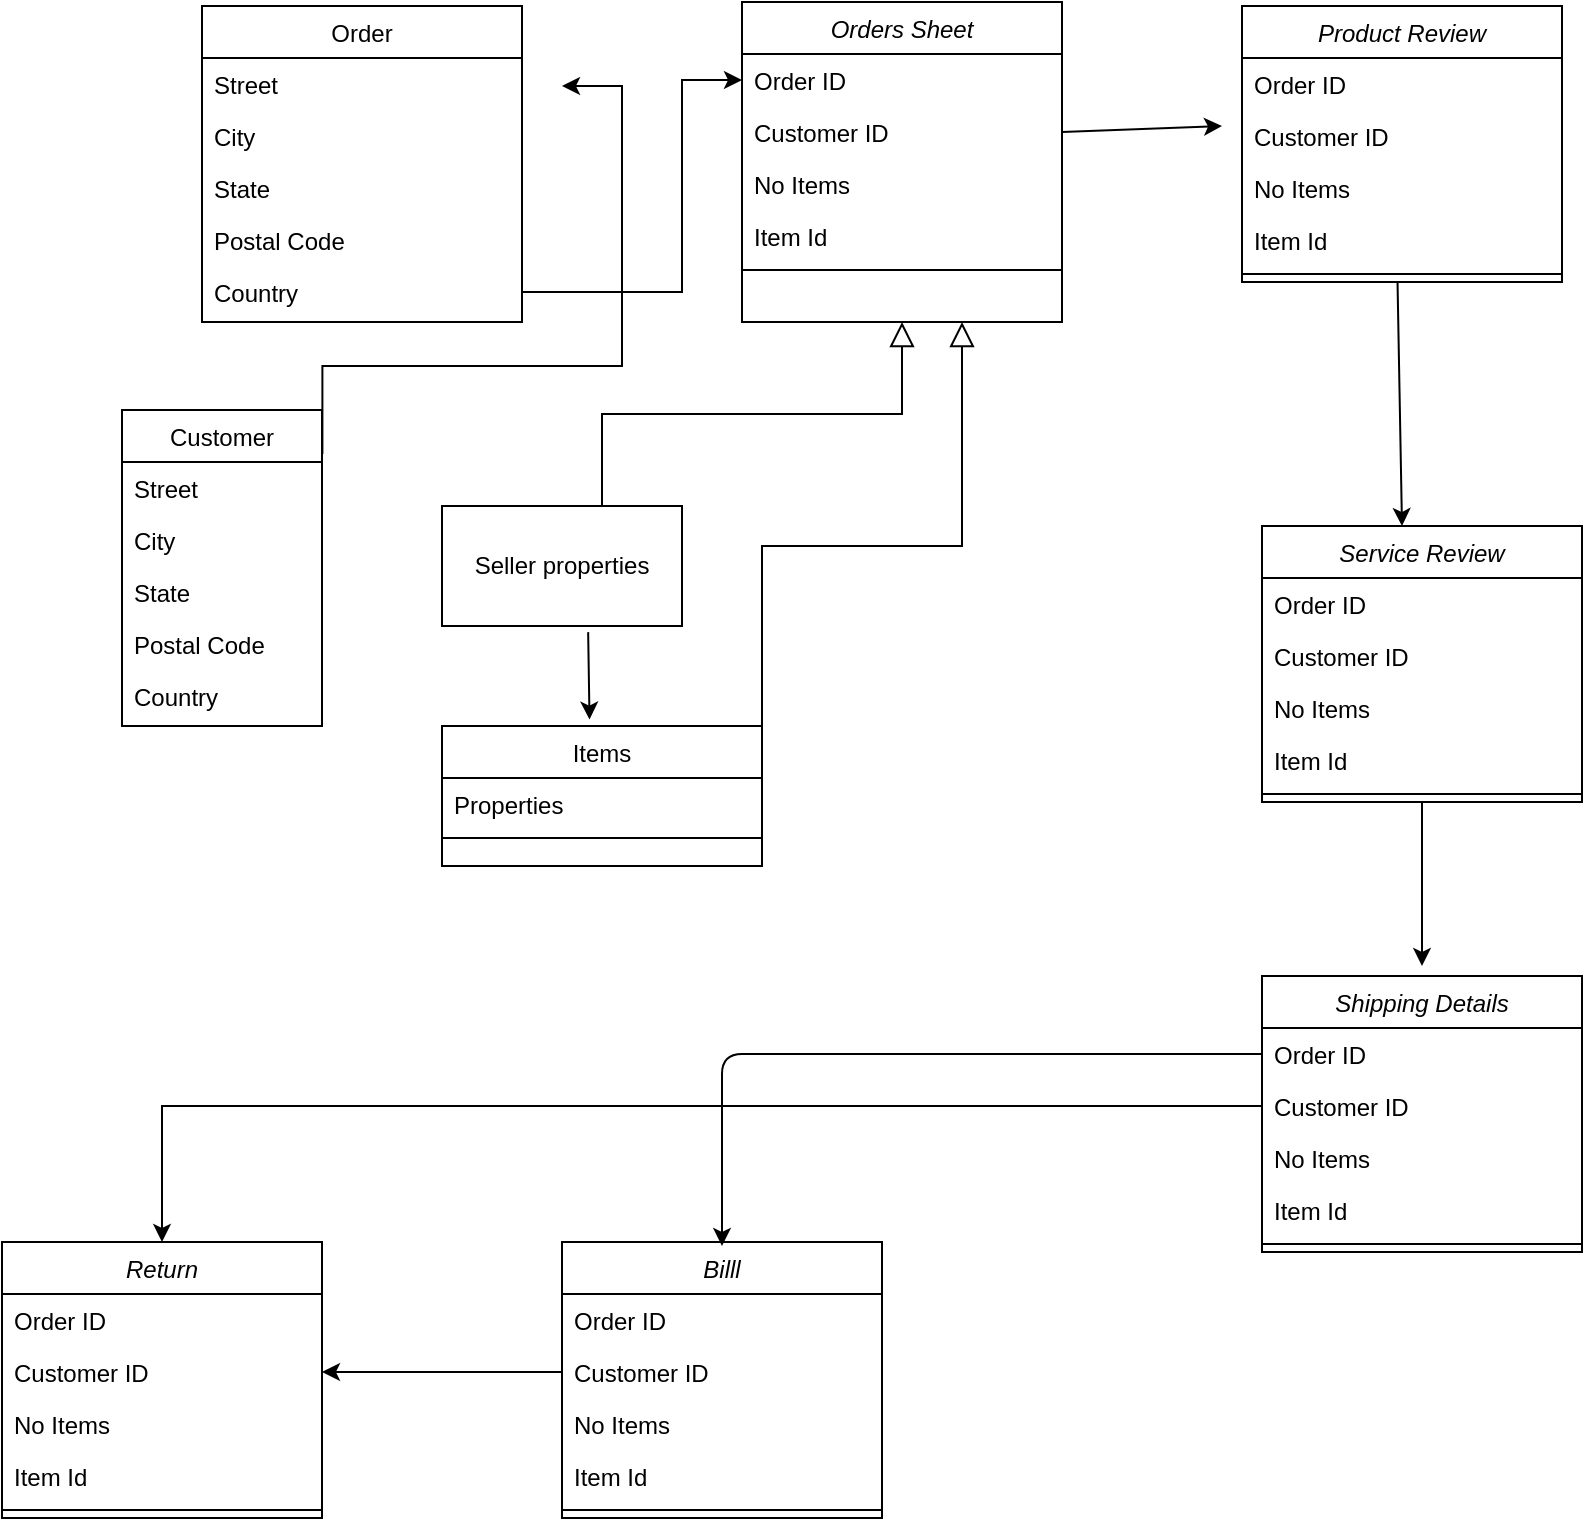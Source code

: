 <mxfile version="14.8.0" type="github">
  <diagram id="C5RBs43oDa-KdzZeNtuy" name="Page-1">
    <mxGraphModel dx="1804" dy="513" grid="1" gridSize="10" guides="1" tooltips="1" connect="1" arrows="1" fold="1" page="1" pageScale="1" pageWidth="827" pageHeight="1169" math="0" shadow="0">
      <root>
        <mxCell id="WIyWlLk6GJQsqaUBKTNV-0" />
        <mxCell id="WIyWlLk6GJQsqaUBKTNV-1" parent="WIyWlLk6GJQsqaUBKTNV-0" />
        <mxCell id="zkfFHV4jXpPFQw0GAbJ--0" value="Orders Sheet" style="swimlane;fontStyle=2;align=center;verticalAlign=top;childLayout=stackLayout;horizontal=1;startSize=26;horizontalStack=0;resizeParent=1;resizeLast=0;collapsible=1;marginBottom=0;rounded=0;shadow=0;strokeWidth=1;" parent="WIyWlLk6GJQsqaUBKTNV-1" vertex="1">
          <mxGeometry x="270" y="98" width="160" height="160" as="geometry">
            <mxRectangle x="230" y="140" width="160" height="26" as="alternateBounds" />
          </mxGeometry>
        </mxCell>
        <mxCell id="zkfFHV4jXpPFQw0GAbJ--1" value="Order ID" style="text;align=left;verticalAlign=top;spacingLeft=4;spacingRight=4;overflow=hidden;rotatable=0;points=[[0,0.5],[1,0.5]];portConstraint=eastwest;" parent="zkfFHV4jXpPFQw0GAbJ--0" vertex="1">
          <mxGeometry y="26" width="160" height="26" as="geometry" />
        </mxCell>
        <mxCell id="zkfFHV4jXpPFQw0GAbJ--2" value="Customer ID " style="text;align=left;verticalAlign=top;spacingLeft=4;spacingRight=4;overflow=hidden;rotatable=0;points=[[0,0.5],[1,0.5]];portConstraint=eastwest;rounded=0;shadow=0;html=0;" parent="zkfFHV4jXpPFQw0GAbJ--0" vertex="1">
          <mxGeometry y="52" width="160" height="26" as="geometry" />
        </mxCell>
        <mxCell id="zkfFHV4jXpPFQw0GAbJ--5" value="No Items" style="text;align=left;verticalAlign=top;spacingLeft=4;spacingRight=4;overflow=hidden;rotatable=0;points=[[0,0.5],[1,0.5]];portConstraint=eastwest;" parent="zkfFHV4jXpPFQw0GAbJ--0" vertex="1">
          <mxGeometry y="78" width="160" height="26" as="geometry" />
        </mxCell>
        <mxCell id="zkfFHV4jXpPFQw0GAbJ--3" value="Item Id " style="text;align=left;verticalAlign=top;spacingLeft=4;spacingRight=4;overflow=hidden;rotatable=0;points=[[0,0.5],[1,0.5]];portConstraint=eastwest;rounded=0;shadow=0;html=0;" parent="zkfFHV4jXpPFQw0GAbJ--0" vertex="1">
          <mxGeometry y="104" width="160" height="26" as="geometry" />
        </mxCell>
        <mxCell id="zkfFHV4jXpPFQw0GAbJ--4" value="" style="line;html=1;strokeWidth=1;align=left;verticalAlign=middle;spacingTop=-1;spacingLeft=3;spacingRight=3;rotatable=0;labelPosition=right;points=[];portConstraint=eastwest;" parent="zkfFHV4jXpPFQw0GAbJ--0" vertex="1">
          <mxGeometry y="130" width="160" height="8" as="geometry" />
        </mxCell>
        <mxCell id="zkfFHV4jXpPFQw0GAbJ--12" value="" style="endArrow=block;endSize=10;endFill=0;shadow=0;strokeWidth=1;rounded=0;edgeStyle=elbowEdgeStyle;elbow=vertical;" parent="WIyWlLk6GJQsqaUBKTNV-1" target="zkfFHV4jXpPFQw0GAbJ--0" edge="1">
          <mxGeometry width="160" relative="1" as="geometry">
            <mxPoint x="200" y="350" as="sourcePoint" />
            <mxPoint x="200" y="203" as="targetPoint" />
          </mxGeometry>
        </mxCell>
        <mxCell id="zkfFHV4jXpPFQw0GAbJ--13" value="Items" style="swimlane;fontStyle=0;align=center;verticalAlign=top;childLayout=stackLayout;horizontal=1;startSize=26;horizontalStack=0;resizeParent=1;resizeLast=0;collapsible=1;marginBottom=0;rounded=0;shadow=0;strokeWidth=1;" parent="WIyWlLk6GJQsqaUBKTNV-1" vertex="1">
          <mxGeometry x="120" y="460" width="160" height="70" as="geometry">
            <mxRectangle x="340" y="380" width="170" height="26" as="alternateBounds" />
          </mxGeometry>
        </mxCell>
        <mxCell id="zkfFHV4jXpPFQw0GAbJ--14" value="Properties" style="text;align=left;verticalAlign=top;spacingLeft=4;spacingRight=4;overflow=hidden;rotatable=0;points=[[0,0.5],[1,0.5]];portConstraint=eastwest;" parent="zkfFHV4jXpPFQw0GAbJ--13" vertex="1">
          <mxGeometry y="26" width="160" height="26" as="geometry" />
        </mxCell>
        <mxCell id="zkfFHV4jXpPFQw0GAbJ--15" value="" style="line;html=1;strokeWidth=1;align=left;verticalAlign=middle;spacingTop=-1;spacingLeft=3;spacingRight=3;rotatable=0;labelPosition=right;points=[];portConstraint=eastwest;" parent="zkfFHV4jXpPFQw0GAbJ--13" vertex="1">
          <mxGeometry y="52" width="160" height="8" as="geometry" />
        </mxCell>
        <mxCell id="zkfFHV4jXpPFQw0GAbJ--16" value="" style="endArrow=block;endSize=10;endFill=0;shadow=0;strokeWidth=1;rounded=0;edgeStyle=elbowEdgeStyle;elbow=vertical;exitX=1;exitY=0.25;exitDx=0;exitDy=0;" parent="WIyWlLk6GJQsqaUBKTNV-1" source="zkfFHV4jXpPFQw0GAbJ--13" target="zkfFHV4jXpPFQw0GAbJ--0" edge="1">
          <mxGeometry width="160" relative="1" as="geometry">
            <mxPoint x="310" y="470" as="sourcePoint" />
            <mxPoint x="310" y="271" as="targetPoint" />
            <Array as="points">
              <mxPoint x="380" y="370" />
              <mxPoint x="340" y="400" />
              <mxPoint x="320" y="420" />
              <mxPoint x="300" y="300" />
            </Array>
          </mxGeometry>
        </mxCell>
        <mxCell id="zkfFHV4jXpPFQw0GAbJ--17" value="Order" style="swimlane;fontStyle=0;align=center;verticalAlign=top;childLayout=stackLayout;horizontal=1;startSize=26;horizontalStack=0;resizeParent=1;resizeLast=0;collapsible=1;marginBottom=0;rounded=0;shadow=0;strokeWidth=1;" parent="WIyWlLk6GJQsqaUBKTNV-1" vertex="1">
          <mxGeometry y="100" width="160" height="158" as="geometry">
            <mxRectangle x="550" y="140" width="160" height="26" as="alternateBounds" />
          </mxGeometry>
        </mxCell>
        <mxCell id="zkfFHV4jXpPFQw0GAbJ--18" value="Street" style="text;align=left;verticalAlign=top;spacingLeft=4;spacingRight=4;overflow=hidden;rotatable=0;points=[[0,0.5],[1,0.5]];portConstraint=eastwest;" parent="zkfFHV4jXpPFQw0GAbJ--17" vertex="1">
          <mxGeometry y="26" width="160" height="26" as="geometry" />
        </mxCell>
        <mxCell id="zkfFHV4jXpPFQw0GAbJ--19" value="City" style="text;align=left;verticalAlign=top;spacingLeft=4;spacingRight=4;overflow=hidden;rotatable=0;points=[[0,0.5],[1,0.5]];portConstraint=eastwest;rounded=0;shadow=0;html=0;" parent="zkfFHV4jXpPFQw0GAbJ--17" vertex="1">
          <mxGeometry y="52" width="160" height="26" as="geometry" />
        </mxCell>
        <mxCell id="zkfFHV4jXpPFQw0GAbJ--20" value="State" style="text;align=left;verticalAlign=top;spacingLeft=4;spacingRight=4;overflow=hidden;rotatable=0;points=[[0,0.5],[1,0.5]];portConstraint=eastwest;rounded=0;shadow=0;html=0;" parent="zkfFHV4jXpPFQw0GAbJ--17" vertex="1">
          <mxGeometry y="78" width="160" height="26" as="geometry" />
        </mxCell>
        <mxCell id="zkfFHV4jXpPFQw0GAbJ--21" value="Postal Code" style="text;align=left;verticalAlign=top;spacingLeft=4;spacingRight=4;overflow=hidden;rotatable=0;points=[[0,0.5],[1,0.5]];portConstraint=eastwest;rounded=0;shadow=0;html=0;" parent="zkfFHV4jXpPFQw0GAbJ--17" vertex="1">
          <mxGeometry y="104" width="160" height="26" as="geometry" />
        </mxCell>
        <mxCell id="zkfFHV4jXpPFQw0GAbJ--22" value="Country" style="text;align=left;verticalAlign=top;spacingLeft=4;spacingRight=4;overflow=hidden;rotatable=0;points=[[0,0.5],[1,0.5]];portConstraint=eastwest;rounded=0;shadow=0;html=0;" parent="zkfFHV4jXpPFQw0GAbJ--17" vertex="1">
          <mxGeometry y="130" width="160" height="26" as="geometry" />
        </mxCell>
        <mxCell id="f4nfNgERiqZQHugrfdhW-0" value="Seller properties" style="rounded=0;whiteSpace=wrap;html=1;" parent="WIyWlLk6GJQsqaUBKTNV-1" vertex="1">
          <mxGeometry x="120" y="350" width="120" height="60" as="geometry" />
        </mxCell>
        <mxCell id="f4nfNgERiqZQHugrfdhW-3" value="" style="edgeStyle=orthogonalEdgeStyle;rounded=0;orthogonalLoop=1;jettySize=auto;html=1;" parent="WIyWlLk6GJQsqaUBKTNV-1" source="zkfFHV4jXpPFQw0GAbJ--22" target="zkfFHV4jXpPFQw0GAbJ--1" edge="1">
          <mxGeometry relative="1" as="geometry">
            <mxPoint x="260" y="140" as="targetPoint" />
            <Array as="points">
              <mxPoint x="240" y="243" />
              <mxPoint x="240" y="137" />
            </Array>
          </mxGeometry>
        </mxCell>
        <mxCell id="f4nfNgERiqZQHugrfdhW-16" value="" style="endArrow=classic;html=1;exitX=1;exitY=0.5;exitDx=0;exitDy=0;" parent="WIyWlLk6GJQsqaUBKTNV-1" source="zkfFHV4jXpPFQw0GAbJ--2" edge="1">
          <mxGeometry width="50" height="50" relative="1" as="geometry">
            <mxPoint x="420" y="250" as="sourcePoint" />
            <mxPoint x="510" y="160" as="targetPoint" />
          </mxGeometry>
        </mxCell>
        <mxCell id="f4nfNgERiqZQHugrfdhW-17" value="Product Review" style="swimlane;fontStyle=2;align=center;verticalAlign=top;childLayout=stackLayout;horizontal=1;startSize=26;horizontalStack=0;resizeParent=1;resizeLast=0;collapsible=1;marginBottom=0;rounded=0;shadow=0;strokeWidth=1;" parent="WIyWlLk6GJQsqaUBKTNV-1" vertex="1">
          <mxGeometry x="520" y="100" width="160" height="138" as="geometry">
            <mxRectangle x="230" y="140" width="160" height="26" as="alternateBounds" />
          </mxGeometry>
        </mxCell>
        <mxCell id="f4nfNgERiqZQHugrfdhW-18" value="Order ID" style="text;align=left;verticalAlign=top;spacingLeft=4;spacingRight=4;overflow=hidden;rotatable=0;points=[[0,0.5],[1,0.5]];portConstraint=eastwest;" parent="f4nfNgERiqZQHugrfdhW-17" vertex="1">
          <mxGeometry y="26" width="160" height="26" as="geometry" />
        </mxCell>
        <mxCell id="f4nfNgERiqZQHugrfdhW-19" value="Customer ID " style="text;align=left;verticalAlign=top;spacingLeft=4;spacingRight=4;overflow=hidden;rotatable=0;points=[[0,0.5],[1,0.5]];portConstraint=eastwest;rounded=0;shadow=0;html=0;" parent="f4nfNgERiqZQHugrfdhW-17" vertex="1">
          <mxGeometry y="52" width="160" height="26" as="geometry" />
        </mxCell>
        <mxCell id="f4nfNgERiqZQHugrfdhW-20" value="No Items" style="text;align=left;verticalAlign=top;spacingLeft=4;spacingRight=4;overflow=hidden;rotatable=0;points=[[0,0.5],[1,0.5]];portConstraint=eastwest;" parent="f4nfNgERiqZQHugrfdhW-17" vertex="1">
          <mxGeometry y="78" width="160" height="26" as="geometry" />
        </mxCell>
        <mxCell id="f4nfNgERiqZQHugrfdhW-21" value="Item Id " style="text;align=left;verticalAlign=top;spacingLeft=4;spacingRight=4;overflow=hidden;rotatable=0;points=[[0,0.5],[1,0.5]];portConstraint=eastwest;rounded=0;shadow=0;html=0;" parent="f4nfNgERiqZQHugrfdhW-17" vertex="1">
          <mxGeometry y="104" width="160" height="26" as="geometry" />
        </mxCell>
        <mxCell id="f4nfNgERiqZQHugrfdhW-22" value="" style="line;html=1;strokeWidth=1;align=left;verticalAlign=middle;spacingTop=-1;spacingLeft=3;spacingRight=3;rotatable=0;labelPosition=right;points=[];portConstraint=eastwest;" parent="f4nfNgERiqZQHugrfdhW-17" vertex="1">
          <mxGeometry y="130" width="160" height="8" as="geometry" />
        </mxCell>
        <mxCell id="f4nfNgERiqZQHugrfdhW-24" value="Service Review" style="swimlane;fontStyle=2;align=center;verticalAlign=top;childLayout=stackLayout;horizontal=1;startSize=26;horizontalStack=0;resizeParent=1;resizeLast=0;collapsible=1;marginBottom=0;rounded=0;shadow=0;strokeWidth=1;" parent="WIyWlLk6GJQsqaUBKTNV-1" vertex="1">
          <mxGeometry x="530" y="360" width="160" height="138" as="geometry">
            <mxRectangle x="230" y="140" width="160" height="26" as="alternateBounds" />
          </mxGeometry>
        </mxCell>
        <mxCell id="f4nfNgERiqZQHugrfdhW-25" value="Order ID" style="text;align=left;verticalAlign=top;spacingLeft=4;spacingRight=4;overflow=hidden;rotatable=0;points=[[0,0.5],[1,0.5]];portConstraint=eastwest;" parent="f4nfNgERiqZQHugrfdhW-24" vertex="1">
          <mxGeometry y="26" width="160" height="26" as="geometry" />
        </mxCell>
        <mxCell id="f4nfNgERiqZQHugrfdhW-26" value="Customer ID " style="text;align=left;verticalAlign=top;spacingLeft=4;spacingRight=4;overflow=hidden;rotatable=0;points=[[0,0.5],[1,0.5]];portConstraint=eastwest;rounded=0;shadow=0;html=0;" parent="f4nfNgERiqZQHugrfdhW-24" vertex="1">
          <mxGeometry y="52" width="160" height="26" as="geometry" />
        </mxCell>
        <mxCell id="f4nfNgERiqZQHugrfdhW-27" value="No Items" style="text;align=left;verticalAlign=top;spacingLeft=4;spacingRight=4;overflow=hidden;rotatable=0;points=[[0,0.5],[1,0.5]];portConstraint=eastwest;" parent="f4nfNgERiqZQHugrfdhW-24" vertex="1">
          <mxGeometry y="78" width="160" height="26" as="geometry" />
        </mxCell>
        <mxCell id="f4nfNgERiqZQHugrfdhW-28" value="Item Id " style="text;align=left;verticalAlign=top;spacingLeft=4;spacingRight=4;overflow=hidden;rotatable=0;points=[[0,0.5],[1,0.5]];portConstraint=eastwest;rounded=0;shadow=0;html=0;" parent="f4nfNgERiqZQHugrfdhW-24" vertex="1">
          <mxGeometry y="104" width="160" height="26" as="geometry" />
        </mxCell>
        <mxCell id="f4nfNgERiqZQHugrfdhW-29" value="" style="line;html=1;strokeWidth=1;align=left;verticalAlign=middle;spacingTop=-1;spacingLeft=3;spacingRight=3;rotatable=0;labelPosition=right;points=[];portConstraint=eastwest;" parent="f4nfNgERiqZQHugrfdhW-24" vertex="1">
          <mxGeometry y="130" width="160" height="8" as="geometry" />
        </mxCell>
        <mxCell id="f4nfNgERiqZQHugrfdhW-30" value="" style="endArrow=classic;html=1;exitX=0.486;exitY=0.991;exitDx=0;exitDy=0;exitPerimeter=0;" parent="WIyWlLk6GJQsqaUBKTNV-1" edge="1" source="f4nfNgERiqZQHugrfdhW-22">
          <mxGeometry width="50" height="50" relative="1" as="geometry">
            <mxPoint x="600" y="480" as="sourcePoint" />
            <mxPoint x="600" y="360" as="targetPoint" />
          </mxGeometry>
        </mxCell>
        <mxCell id="f4nfNgERiqZQHugrfdhW-31" value="Shipping Details" style="swimlane;fontStyle=2;align=center;verticalAlign=top;childLayout=stackLayout;horizontal=1;startSize=26;horizontalStack=0;resizeParent=1;resizeLast=0;collapsible=1;marginBottom=0;rounded=0;shadow=0;strokeWidth=1;" parent="WIyWlLk6GJQsqaUBKTNV-1" vertex="1">
          <mxGeometry x="530" y="585" width="160" height="138" as="geometry">
            <mxRectangle x="230" y="140" width="160" height="26" as="alternateBounds" />
          </mxGeometry>
        </mxCell>
        <mxCell id="f4nfNgERiqZQHugrfdhW-32" value="Order ID" style="text;align=left;verticalAlign=top;spacingLeft=4;spacingRight=4;overflow=hidden;rotatable=0;points=[[0,0.5],[1,0.5]];portConstraint=eastwest;" parent="f4nfNgERiqZQHugrfdhW-31" vertex="1">
          <mxGeometry y="26" width="160" height="26" as="geometry" />
        </mxCell>
        <mxCell id="f4nfNgERiqZQHugrfdhW-33" value="Customer ID " style="text;align=left;verticalAlign=top;spacingLeft=4;spacingRight=4;overflow=hidden;rotatable=0;points=[[0,0.5],[1,0.5]];portConstraint=eastwest;rounded=0;shadow=0;html=0;" parent="f4nfNgERiqZQHugrfdhW-31" vertex="1">
          <mxGeometry y="52" width="160" height="26" as="geometry" />
        </mxCell>
        <mxCell id="f4nfNgERiqZQHugrfdhW-34" value="No Items" style="text;align=left;verticalAlign=top;spacingLeft=4;spacingRight=4;overflow=hidden;rotatable=0;points=[[0,0.5],[1,0.5]];portConstraint=eastwest;" parent="f4nfNgERiqZQHugrfdhW-31" vertex="1">
          <mxGeometry y="78" width="160" height="26" as="geometry" />
        </mxCell>
        <mxCell id="f4nfNgERiqZQHugrfdhW-35" value="Item Id " style="text;align=left;verticalAlign=top;spacingLeft=4;spacingRight=4;overflow=hidden;rotatable=0;points=[[0,0.5],[1,0.5]];portConstraint=eastwest;rounded=0;shadow=0;html=0;" parent="f4nfNgERiqZQHugrfdhW-31" vertex="1">
          <mxGeometry y="104" width="160" height="26" as="geometry" />
        </mxCell>
        <mxCell id="f4nfNgERiqZQHugrfdhW-36" value="" style="line;html=1;strokeWidth=1;align=left;verticalAlign=middle;spacingTop=-1;spacingLeft=3;spacingRight=3;rotatable=0;labelPosition=right;points=[];portConstraint=eastwest;" parent="f4nfNgERiqZQHugrfdhW-31" vertex="1">
          <mxGeometry y="130" width="160" height="8" as="geometry" />
        </mxCell>
        <mxCell id="f4nfNgERiqZQHugrfdhW-37" value="" style="endArrow=classic;html=1;exitX=0.5;exitY=1;exitDx=0;exitDy=0;" parent="WIyWlLk6GJQsqaUBKTNV-1" source="f4nfNgERiqZQHugrfdhW-24" edge="1">
          <mxGeometry width="50" height="50" relative="1" as="geometry">
            <mxPoint x="420" y="670" as="sourcePoint" />
            <mxPoint x="610" y="580" as="targetPoint" />
          </mxGeometry>
        </mxCell>
        <mxCell id="f4nfNgERiqZQHugrfdhW-39" value="Billl" style="swimlane;fontStyle=2;align=center;verticalAlign=top;childLayout=stackLayout;horizontal=1;startSize=26;horizontalStack=0;resizeParent=1;resizeLast=0;collapsible=1;marginBottom=0;rounded=0;shadow=0;strokeWidth=1;" parent="WIyWlLk6GJQsqaUBKTNV-1" vertex="1">
          <mxGeometry x="180" y="718" width="160" height="138" as="geometry">
            <mxRectangle x="230" y="140" width="160" height="26" as="alternateBounds" />
          </mxGeometry>
        </mxCell>
        <mxCell id="f4nfNgERiqZQHugrfdhW-40" value="Order ID" style="text;align=left;verticalAlign=top;spacingLeft=4;spacingRight=4;overflow=hidden;rotatable=0;points=[[0,0.5],[1,0.5]];portConstraint=eastwest;" parent="f4nfNgERiqZQHugrfdhW-39" vertex="1">
          <mxGeometry y="26" width="160" height="26" as="geometry" />
        </mxCell>
        <mxCell id="f4nfNgERiqZQHugrfdhW-41" value="Customer ID " style="text;align=left;verticalAlign=top;spacingLeft=4;spacingRight=4;overflow=hidden;rotatable=0;points=[[0,0.5],[1,0.5]];portConstraint=eastwest;rounded=0;shadow=0;html=0;" parent="f4nfNgERiqZQHugrfdhW-39" vertex="1">
          <mxGeometry y="52" width="160" height="26" as="geometry" />
        </mxCell>
        <mxCell id="f4nfNgERiqZQHugrfdhW-42" value="No Items" style="text;align=left;verticalAlign=top;spacingLeft=4;spacingRight=4;overflow=hidden;rotatable=0;points=[[0,0.5],[1,0.5]];portConstraint=eastwest;" parent="f4nfNgERiqZQHugrfdhW-39" vertex="1">
          <mxGeometry y="78" width="160" height="26" as="geometry" />
        </mxCell>
        <mxCell id="f4nfNgERiqZQHugrfdhW-43" value="Item Id " style="text;align=left;verticalAlign=top;spacingLeft=4;spacingRight=4;overflow=hidden;rotatable=0;points=[[0,0.5],[1,0.5]];portConstraint=eastwest;rounded=0;shadow=0;html=0;" parent="f4nfNgERiqZQHugrfdhW-39" vertex="1">
          <mxGeometry y="104" width="160" height="26" as="geometry" />
        </mxCell>
        <mxCell id="f4nfNgERiqZQHugrfdhW-44" value="" style="line;html=1;strokeWidth=1;align=left;verticalAlign=middle;spacingTop=-1;spacingLeft=3;spacingRight=3;rotatable=0;labelPosition=right;points=[];portConstraint=eastwest;" parent="f4nfNgERiqZQHugrfdhW-39" vertex="1">
          <mxGeometry y="130" width="160" height="8" as="geometry" />
        </mxCell>
        <mxCell id="f4nfNgERiqZQHugrfdhW-45" value="" style="endArrow=classic;html=1;exitX=0;exitY=0.5;exitDx=0;exitDy=0;" parent="WIyWlLk6GJQsqaUBKTNV-1" source="f4nfNgERiqZQHugrfdhW-32" edge="1">
          <mxGeometry width="50" height="50" relative="1" as="geometry">
            <mxPoint x="420" y="870" as="sourcePoint" />
            <mxPoint x="260" y="720" as="targetPoint" />
            <Array as="points">
              <mxPoint x="260" y="624" />
            </Array>
          </mxGeometry>
        </mxCell>
        <mxCell id="f4nfNgERiqZQHugrfdhW-46" value="Customer" style="swimlane;fontStyle=0;align=center;verticalAlign=top;childLayout=stackLayout;horizontal=1;startSize=26;horizontalStack=0;resizeParent=1;resizeLast=0;collapsible=1;marginBottom=0;rounded=0;shadow=0;strokeWidth=1;" parent="WIyWlLk6GJQsqaUBKTNV-1" vertex="1">
          <mxGeometry x="-40" y="302" width="100" height="158" as="geometry">
            <mxRectangle x="550" y="140" width="160" height="26" as="alternateBounds" />
          </mxGeometry>
        </mxCell>
        <mxCell id="f4nfNgERiqZQHugrfdhW-47" value="Street" style="text;align=left;verticalAlign=top;spacingLeft=4;spacingRight=4;overflow=hidden;rotatable=0;points=[[0,0.5],[1,0.5]];portConstraint=eastwest;" parent="f4nfNgERiqZQHugrfdhW-46" vertex="1">
          <mxGeometry y="26" width="100" height="26" as="geometry" />
        </mxCell>
        <mxCell id="f4nfNgERiqZQHugrfdhW-48" value="City" style="text;align=left;verticalAlign=top;spacingLeft=4;spacingRight=4;overflow=hidden;rotatable=0;points=[[0,0.5],[1,0.5]];portConstraint=eastwest;rounded=0;shadow=0;html=0;" parent="f4nfNgERiqZQHugrfdhW-46" vertex="1">
          <mxGeometry y="52" width="100" height="26" as="geometry" />
        </mxCell>
        <mxCell id="f4nfNgERiqZQHugrfdhW-49" value="State" style="text;align=left;verticalAlign=top;spacingLeft=4;spacingRight=4;overflow=hidden;rotatable=0;points=[[0,0.5],[1,0.5]];portConstraint=eastwest;rounded=0;shadow=0;html=0;" parent="f4nfNgERiqZQHugrfdhW-46" vertex="1">
          <mxGeometry y="78" width="100" height="26" as="geometry" />
        </mxCell>
        <mxCell id="f4nfNgERiqZQHugrfdhW-50" value="Postal Code" style="text;align=left;verticalAlign=top;spacingLeft=4;spacingRight=4;overflow=hidden;rotatable=0;points=[[0,0.5],[1,0.5]];portConstraint=eastwest;rounded=0;shadow=0;html=0;" parent="f4nfNgERiqZQHugrfdhW-46" vertex="1">
          <mxGeometry y="104" width="100" height="26" as="geometry" />
        </mxCell>
        <mxCell id="f4nfNgERiqZQHugrfdhW-51" value="Country" style="text;align=left;verticalAlign=top;spacingLeft=4;spacingRight=4;overflow=hidden;rotatable=0;points=[[0,0.5],[1,0.5]];portConstraint=eastwest;rounded=0;shadow=0;html=0;" parent="f4nfNgERiqZQHugrfdhW-46" vertex="1">
          <mxGeometry y="130" width="100" height="26" as="geometry" />
        </mxCell>
        <mxCell id="f4nfNgERiqZQHugrfdhW-52" value="" style="edgeStyle=orthogonalEdgeStyle;rounded=0;orthogonalLoop=1;jettySize=auto;html=1;exitX=1.002;exitY=0.139;exitDx=0;exitDy=0;exitPerimeter=0;" parent="WIyWlLk6GJQsqaUBKTNV-1" source="f4nfNgERiqZQHugrfdhW-46" edge="1">
          <mxGeometry relative="1" as="geometry">
            <mxPoint x="170" y="253" as="sourcePoint" />
            <mxPoint x="180" y="140" as="targetPoint" />
            <Array as="points">
              <mxPoint x="60" y="280" />
              <mxPoint x="210" y="280" />
              <mxPoint x="210" y="140" />
            </Array>
          </mxGeometry>
        </mxCell>
        <mxCell id="f4nfNgERiqZQHugrfdhW-53" value="" style="endArrow=classic;html=1;exitX=0.609;exitY=1.051;exitDx=0;exitDy=0;exitPerimeter=0;entryX=0.461;entryY=-0.046;entryDx=0;entryDy=0;entryPerimeter=0;" parent="WIyWlLk6GJQsqaUBKTNV-1" source="f4nfNgERiqZQHugrfdhW-0" target="zkfFHV4jXpPFQw0GAbJ--13" edge="1">
          <mxGeometry width="50" height="50" relative="1" as="geometry">
            <mxPoint x="610" y="260" as="sourcePoint" />
            <mxPoint x="250" y="440" as="targetPoint" />
          </mxGeometry>
        </mxCell>
        <mxCell id="Yg2uB8VHnRo-oTgCMLQZ-0" value="Return" style="swimlane;fontStyle=2;align=center;verticalAlign=top;childLayout=stackLayout;horizontal=1;startSize=26;horizontalStack=0;resizeParent=1;resizeLast=0;collapsible=1;marginBottom=0;rounded=0;shadow=0;strokeWidth=1;" vertex="1" parent="WIyWlLk6GJQsqaUBKTNV-1">
          <mxGeometry x="-100" y="718" width="160" height="138" as="geometry">
            <mxRectangle x="230" y="140" width="160" height="26" as="alternateBounds" />
          </mxGeometry>
        </mxCell>
        <mxCell id="Yg2uB8VHnRo-oTgCMLQZ-1" value="Order ID" style="text;align=left;verticalAlign=top;spacingLeft=4;spacingRight=4;overflow=hidden;rotatable=0;points=[[0,0.5],[1,0.5]];portConstraint=eastwest;" vertex="1" parent="Yg2uB8VHnRo-oTgCMLQZ-0">
          <mxGeometry y="26" width="160" height="26" as="geometry" />
        </mxCell>
        <mxCell id="Yg2uB8VHnRo-oTgCMLQZ-2" value="Customer ID " style="text;align=left;verticalAlign=top;spacingLeft=4;spacingRight=4;overflow=hidden;rotatable=0;points=[[0,0.5],[1,0.5]];portConstraint=eastwest;rounded=0;shadow=0;html=0;" vertex="1" parent="Yg2uB8VHnRo-oTgCMLQZ-0">
          <mxGeometry y="52" width="160" height="26" as="geometry" />
        </mxCell>
        <mxCell id="Yg2uB8VHnRo-oTgCMLQZ-3" value="No Items" style="text;align=left;verticalAlign=top;spacingLeft=4;spacingRight=4;overflow=hidden;rotatable=0;points=[[0,0.5],[1,0.5]];portConstraint=eastwest;" vertex="1" parent="Yg2uB8VHnRo-oTgCMLQZ-0">
          <mxGeometry y="78" width="160" height="26" as="geometry" />
        </mxCell>
        <mxCell id="Yg2uB8VHnRo-oTgCMLQZ-4" value="Item Id " style="text;align=left;verticalAlign=top;spacingLeft=4;spacingRight=4;overflow=hidden;rotatable=0;points=[[0,0.5],[1,0.5]];portConstraint=eastwest;rounded=0;shadow=0;html=0;" vertex="1" parent="Yg2uB8VHnRo-oTgCMLQZ-0">
          <mxGeometry y="104" width="160" height="26" as="geometry" />
        </mxCell>
        <mxCell id="Yg2uB8VHnRo-oTgCMLQZ-5" value="" style="line;html=1;strokeWidth=1;align=left;verticalAlign=middle;spacingTop=-1;spacingLeft=3;spacingRight=3;rotatable=0;labelPosition=right;points=[];portConstraint=eastwest;" vertex="1" parent="Yg2uB8VHnRo-oTgCMLQZ-0">
          <mxGeometry y="130" width="160" height="8" as="geometry" />
        </mxCell>
        <mxCell id="Yg2uB8VHnRo-oTgCMLQZ-7" style="edgeStyle=orthogonalEdgeStyle;rounded=0;orthogonalLoop=1;jettySize=auto;html=1;entryX=1;entryY=0.5;entryDx=0;entryDy=0;" edge="1" parent="WIyWlLk6GJQsqaUBKTNV-1" source="f4nfNgERiqZQHugrfdhW-41" target="Yg2uB8VHnRo-oTgCMLQZ-2">
          <mxGeometry relative="1" as="geometry" />
        </mxCell>
        <mxCell id="Yg2uB8VHnRo-oTgCMLQZ-8" style="edgeStyle=orthogonalEdgeStyle;rounded=0;orthogonalLoop=1;jettySize=auto;html=1;entryX=0.5;entryY=0;entryDx=0;entryDy=0;" edge="1" parent="WIyWlLk6GJQsqaUBKTNV-1" source="f4nfNgERiqZQHugrfdhW-33" target="Yg2uB8VHnRo-oTgCMLQZ-0">
          <mxGeometry relative="1" as="geometry" />
        </mxCell>
      </root>
    </mxGraphModel>
  </diagram>
</mxfile>
